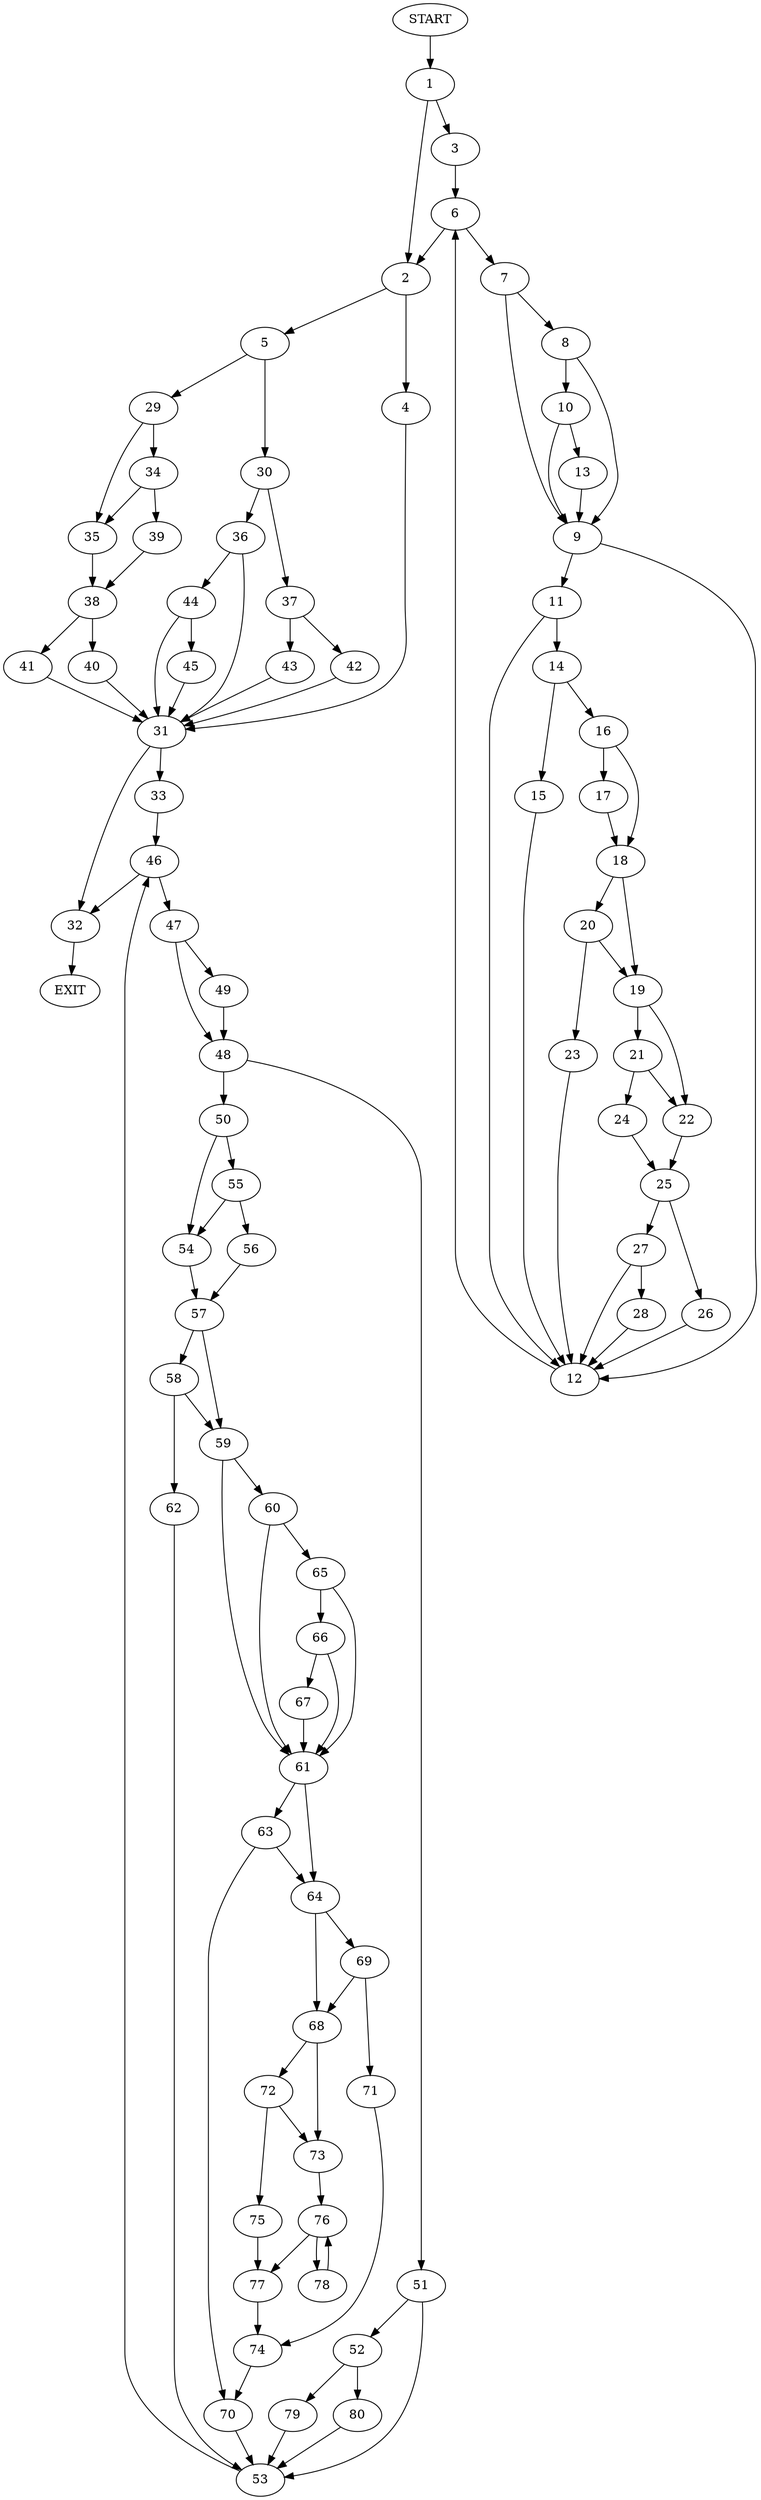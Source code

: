 digraph {
0 [label="START"]
81 [label="EXIT"]
0 -> 1
1 -> 2
1 -> 3
2 -> 4
2 -> 5
3 -> 6
6 -> 7
6 -> 2
7 -> 8
7 -> 9
8 -> 9
8 -> 10
9 -> 11
9 -> 12
10 -> 13
10 -> 9
13 -> 9
11 -> 14
11 -> 12
12 -> 6
14 -> 15
14 -> 16
16 -> 17
16 -> 18
15 -> 12
17 -> 18
18 -> 19
18 -> 20
19 -> 21
19 -> 22
20 -> 19
20 -> 23
23 -> 12
21 -> 24
21 -> 22
22 -> 25
24 -> 25
25 -> 26
25 -> 27
27 -> 28
27 -> 12
26 -> 12
28 -> 12
5 -> 29
5 -> 30
4 -> 31
31 -> 32
31 -> 33
29 -> 34
29 -> 35
30 -> 36
30 -> 37
35 -> 38
34 -> 39
34 -> 35
39 -> 38
38 -> 40
38 -> 41
40 -> 31
41 -> 31
37 -> 42
37 -> 43
36 -> 44
36 -> 31
42 -> 31
43 -> 31
44 -> 31
44 -> 45
45 -> 31
32 -> 81
33 -> 46
46 -> 32
46 -> 47
47 -> 48
47 -> 49
48 -> 50
48 -> 51
49 -> 48
51 -> 52
51 -> 53
50 -> 54
50 -> 55
55 -> 56
55 -> 54
54 -> 57
56 -> 57
57 -> 58
57 -> 59
59 -> 60
59 -> 61
58 -> 62
58 -> 59
62 -> 53
53 -> 46
61 -> 63
61 -> 64
60 -> 65
60 -> 61
65 -> 61
65 -> 66
66 -> 67
66 -> 61
67 -> 61
64 -> 68
64 -> 69
63 -> 70
63 -> 64
70 -> 53
69 -> 71
69 -> 68
68 -> 72
68 -> 73
71 -> 74
74 -> 70
72 -> 75
72 -> 73
73 -> 76
75 -> 77
77 -> 74
76 -> 78
76 -> 77
78 -> 76
52 -> 79
52 -> 80
80 -> 53
79 -> 53
}
